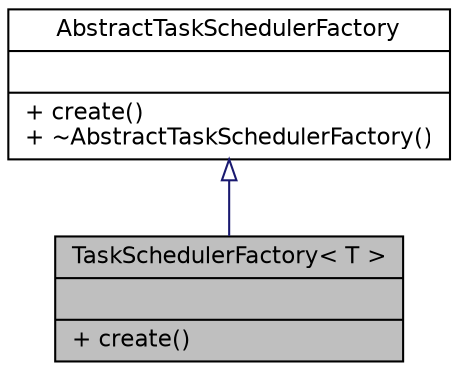 digraph "TaskSchedulerFactory&lt; T &gt;"
{
  edge [fontname="Helvetica",fontsize="11",labelfontname="Helvetica",labelfontsize="11"];
  node [fontname="Helvetica",fontsize="11",shape=record];
  Node1 [label="{TaskSchedulerFactory\< T \>\n||+ create()\l}",height=0.2,width=0.4,color="black", fillcolor="grey75", style="filled" fontcolor="black"];
  Node2 -> Node1 [dir="back",color="midnightblue",fontsize="11",style="solid",arrowtail="onormal",fontname="Helvetica"];
  Node2 [label="{AbstractTaskSchedulerFactory\n||+ create()\l+ ~AbstractTaskSchedulerFactory()\l}",height=0.2,width=0.4,color="black", fillcolor="white", style="filled",URL="$struct_abstract_task_scheduler_factory.html"];
}
